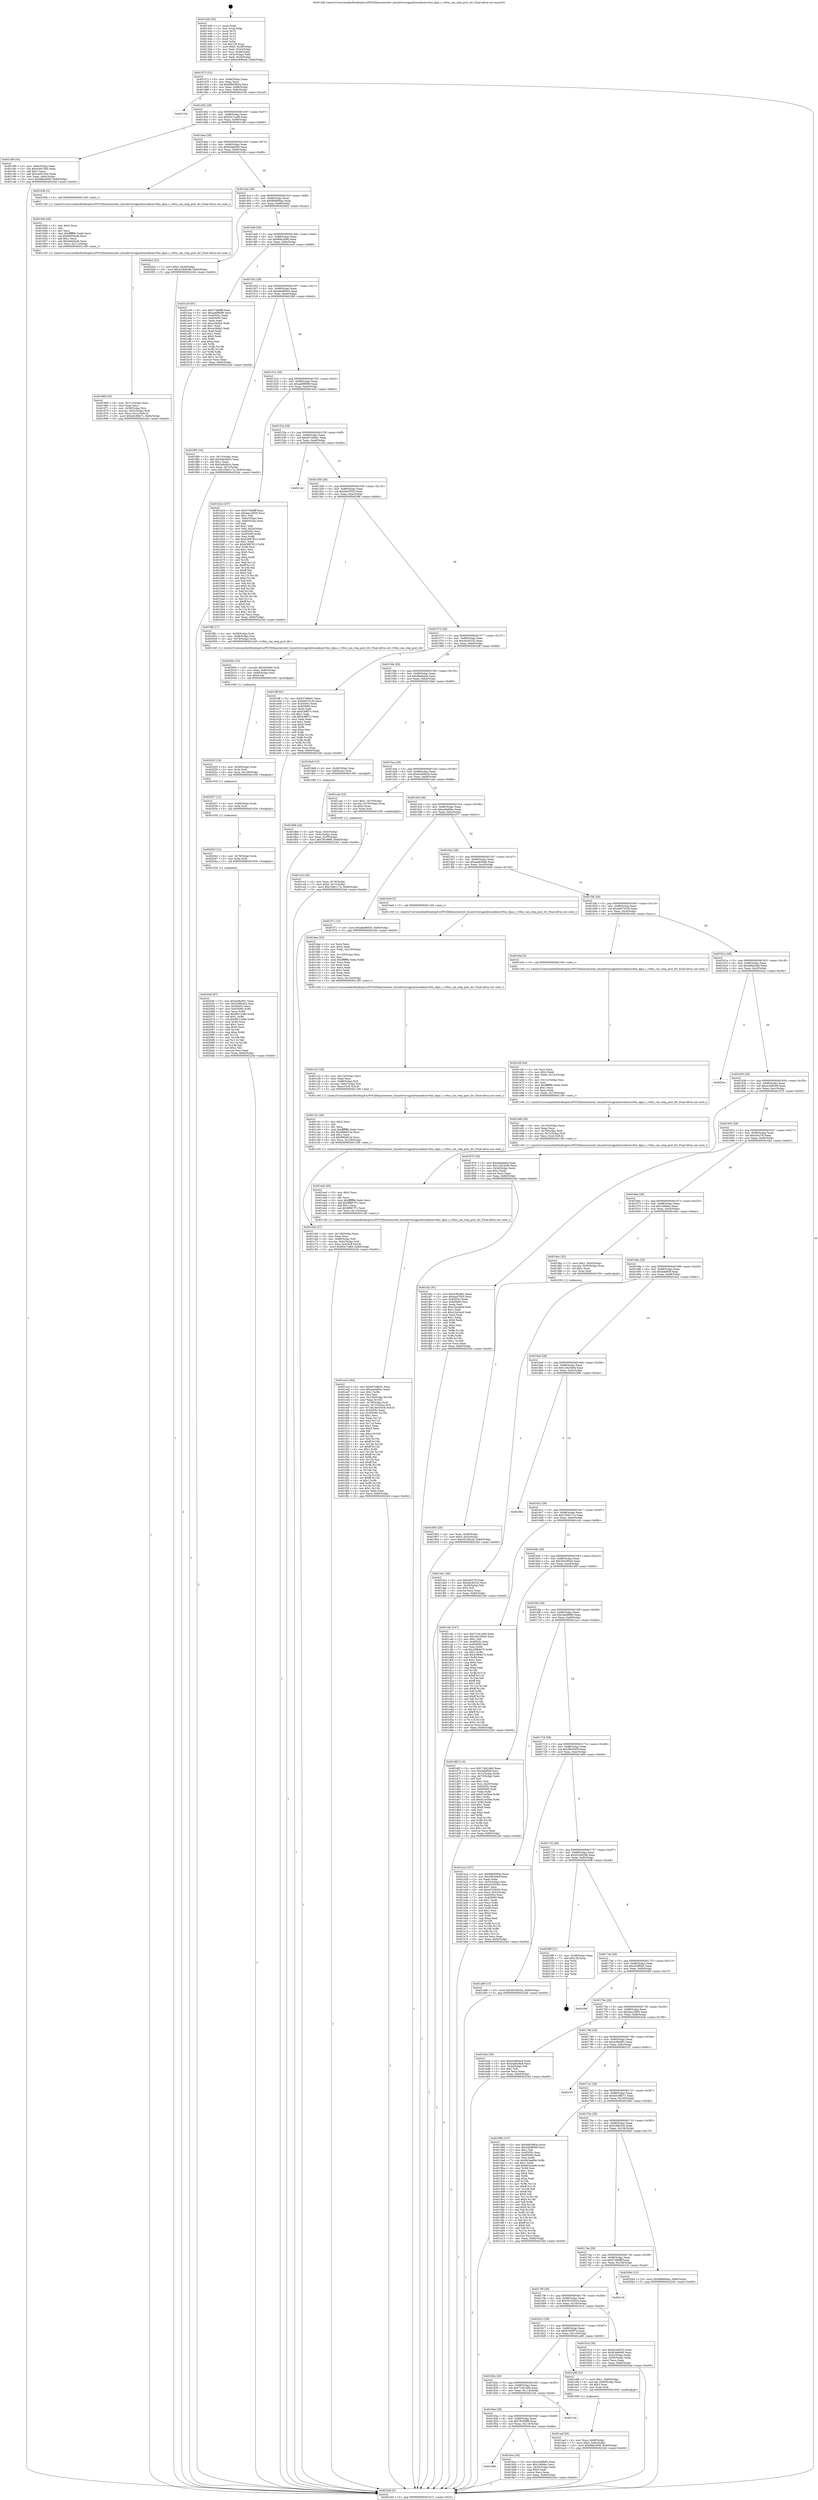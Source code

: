digraph "0x401440" {
  label = "0x401440 (/mnt/c/Users/mathe/Desktop/tcc/POCII/binaries/extr_linuxdriversgpudrmradeonrv6xx_dpm.c_rv6xx_can_step_post_div_Final-ollvm.out::main(0))"
  labelloc = "t"
  node[shape=record]

  Entry [label="",width=0.3,height=0.3,shape=circle,fillcolor=black,style=filled]
  "0x401472" [label="{
     0x401472 [32]\l
     | [instrs]\l
     &nbsp;&nbsp;0x401472 \<+6\>: mov -0x84(%rbp),%eax\l
     &nbsp;&nbsp;0x401478 \<+2\>: mov %eax,%ecx\l
     &nbsp;&nbsp;0x40147a \<+6\>: sub $0x88b5983a,%ecx\l
     &nbsp;&nbsp;0x401480 \<+6\>: mov %eax,-0x88(%rbp)\l
     &nbsp;&nbsp;0x401486 \<+6\>: mov %ecx,-0x8c(%rbp)\l
     &nbsp;&nbsp;0x40148c \<+6\>: je 000000000040210d \<main+0xccd\>\l
  }"]
  "0x40210d" [label="{
     0x40210d\l
  }", style=dashed]
  "0x401492" [label="{
     0x401492 [28]\l
     | [instrs]\l
     &nbsp;&nbsp;0x401492 \<+5\>: jmp 0000000000401497 \<main+0x57\>\l
     &nbsp;&nbsp;0x401497 \<+6\>: mov -0x88(%rbp),%eax\l
     &nbsp;&nbsp;0x40149d \<+5\>: sub $0x92e7ca68,%eax\l
     &nbsp;&nbsp;0x4014a2 \<+6\>: mov %eax,-0x90(%rbp)\l
     &nbsp;&nbsp;0x4014a8 \<+6\>: je 0000000000401c89 \<main+0x849\>\l
  }"]
  Exit [label="",width=0.3,height=0.3,shape=circle,fillcolor=black,style=filled,peripheries=2]
  "0x401c89" [label="{
     0x401c89 [34]\l
     | [instrs]\l
     &nbsp;&nbsp;0x401c89 \<+3\>: mov -0x6c(%rbp),%eax\l
     &nbsp;&nbsp;0x401c8c \<+5\>: sub $0xce0013b5,%eax\l
     &nbsp;&nbsp;0x401c91 \<+3\>: add $0x1,%eax\l
     &nbsp;&nbsp;0x401c94 \<+5\>: add $0xce0013b5,%eax\l
     &nbsp;&nbsp;0x401c99 \<+3\>: mov %eax,-0x6c(%rbp)\l
     &nbsp;&nbsp;0x401c9c \<+10\>: movl $0x9fde2699,-0x84(%rbp)\l
     &nbsp;&nbsp;0x401ca6 \<+5\>: jmp 000000000040224d \<main+0xe0d\>\l
  }"]
  "0x4014ae" [label="{
     0x4014ae [28]\l
     | [instrs]\l
     &nbsp;&nbsp;0x4014ae \<+5\>: jmp 00000000004014b3 \<main+0x73\>\l
     &nbsp;&nbsp;0x4014b3 \<+6\>: mov -0x88(%rbp),%eax\l
     &nbsp;&nbsp;0x4014b9 \<+5\>: sub $0x93efe060,%eax\l
     &nbsp;&nbsp;0x4014be \<+6\>: mov %eax,-0x94(%rbp)\l
     &nbsp;&nbsp;0x4014c4 \<+6\>: je 000000000040193b \<main+0x4fb\>\l
  }"]
  "0x40204f" [label="{
     0x40204f [97]\l
     | [instrs]\l
     &nbsp;&nbsp;0x40204f \<+5\>: mov $0x4cf6c861,%eax\l
     &nbsp;&nbsp;0x402054 \<+5\>: mov $0x538fcd32,%esi\l
     &nbsp;&nbsp;0x402059 \<+7\>: mov 0x40505c,%ecx\l
     &nbsp;&nbsp;0x402060 \<+8\>: mov 0x405060,%r8d\l
     &nbsp;&nbsp;0x402068 \<+3\>: mov %ecx,%r9d\l
     &nbsp;&nbsp;0x40206b \<+7\>: add $0xf9312e8e,%r9d\l
     &nbsp;&nbsp;0x402072 \<+4\>: sub $0x1,%r9d\l
     &nbsp;&nbsp;0x402076 \<+7\>: sub $0xf9312e8e,%r9d\l
     &nbsp;&nbsp;0x40207d \<+4\>: imul %r9d,%ecx\l
     &nbsp;&nbsp;0x402081 \<+3\>: and $0x1,%ecx\l
     &nbsp;&nbsp;0x402084 \<+3\>: cmp $0x0,%ecx\l
     &nbsp;&nbsp;0x402087 \<+4\>: sete %r10b\l
     &nbsp;&nbsp;0x40208b \<+4\>: cmp $0xa,%r8d\l
     &nbsp;&nbsp;0x40208f \<+4\>: setl %r11b\l
     &nbsp;&nbsp;0x402093 \<+3\>: mov %r10b,%bl\l
     &nbsp;&nbsp;0x402096 \<+3\>: and %r11b,%bl\l
     &nbsp;&nbsp;0x402099 \<+3\>: xor %r11b,%r10b\l
     &nbsp;&nbsp;0x40209c \<+3\>: or %r10b,%bl\l
     &nbsp;&nbsp;0x40209f \<+3\>: test $0x1,%bl\l
     &nbsp;&nbsp;0x4020a2 \<+3\>: cmovne %esi,%eax\l
     &nbsp;&nbsp;0x4020a5 \<+6\>: mov %eax,-0x84(%rbp)\l
     &nbsp;&nbsp;0x4020ab \<+5\>: jmp 000000000040224d \<main+0xe0d\>\l
  }"]
  "0x40193b" [label="{
     0x40193b [5]\l
     | [instrs]\l
     &nbsp;&nbsp;0x40193b \<+5\>: call 0000000000401160 \<next_i\>\l
     | [calls]\l
     &nbsp;&nbsp;0x401160 \{1\} (/mnt/c/Users/mathe/Desktop/tcc/POCII/binaries/extr_linuxdriversgpudrmradeonrv6xx_dpm.c_rv6xx_can_step_post_div_Final-ollvm.out::next_i)\l
  }"]
  "0x4014ca" [label="{
     0x4014ca [28]\l
     | [instrs]\l
     &nbsp;&nbsp;0x4014ca \<+5\>: jmp 00000000004014cf \<main+0x8f\>\l
     &nbsp;&nbsp;0x4014cf \<+6\>: mov -0x88(%rbp),%eax\l
     &nbsp;&nbsp;0x4014d5 \<+5\>: sub $0x989690ea,%eax\l
     &nbsp;&nbsp;0x4014da \<+6\>: mov %eax,-0x98(%rbp)\l
     &nbsp;&nbsp;0x4014e0 \<+6\>: je 00000000004020e2 \<main+0xca2\>\l
  }"]
  "0x402043" [label="{
     0x402043 [12]\l
     | [instrs]\l
     &nbsp;&nbsp;0x402043 \<+4\>: mov -0x78(%rbp),%rdx\l
     &nbsp;&nbsp;0x402047 \<+3\>: mov %rdx,%rdi\l
     &nbsp;&nbsp;0x40204a \<+5\>: call 0000000000401030 \<free@plt\>\l
     | [calls]\l
     &nbsp;&nbsp;0x401030 \{1\} (unknown)\l
  }"]
  "0x4020e2" [label="{
     0x4020e2 [22]\l
     | [instrs]\l
     &nbsp;&nbsp;0x4020e2 \<+7\>: movl $0x0,-0x38(%rbp)\l
     &nbsp;&nbsp;0x4020e9 \<+10\>: movl $0x433b9296,-0x84(%rbp)\l
     &nbsp;&nbsp;0x4020f3 \<+5\>: jmp 000000000040224d \<main+0xe0d\>\l
  }"]
  "0x4014e6" [label="{
     0x4014e6 [28]\l
     | [instrs]\l
     &nbsp;&nbsp;0x4014e6 \<+5\>: jmp 00000000004014eb \<main+0xab\>\l
     &nbsp;&nbsp;0x4014eb \<+6\>: mov -0x88(%rbp),%eax\l
     &nbsp;&nbsp;0x4014f1 \<+5\>: sub $0x9fde2699,%eax\l
     &nbsp;&nbsp;0x4014f6 \<+6\>: mov %eax,-0x9c(%rbp)\l
     &nbsp;&nbsp;0x4014fc \<+6\>: je 0000000000401ac9 \<main+0x689\>\l
  }"]
  "0x402037" [label="{
     0x402037 [12]\l
     | [instrs]\l
     &nbsp;&nbsp;0x402037 \<+4\>: mov -0x68(%rbp),%rdx\l
     &nbsp;&nbsp;0x40203b \<+3\>: mov %rdx,%rdi\l
     &nbsp;&nbsp;0x40203e \<+5\>: call 0000000000401030 \<free@plt\>\l
     | [calls]\l
     &nbsp;&nbsp;0x401030 \{1\} (unknown)\l
  }"]
  "0x401ac9" [label="{
     0x401ac9 [91]\l
     | [instrs]\l
     &nbsp;&nbsp;0x401ac9 \<+5\>: mov $0x5748dfff,%eax\l
     &nbsp;&nbsp;0x401ace \<+5\>: mov $0xae6f9696,%ecx\l
     &nbsp;&nbsp;0x401ad3 \<+7\>: mov 0x40505c,%edx\l
     &nbsp;&nbsp;0x401ada \<+7\>: mov 0x405060,%esi\l
     &nbsp;&nbsp;0x401ae1 \<+2\>: mov %edx,%edi\l
     &nbsp;&nbsp;0x401ae3 \<+6\>: sub $0xca3b4b2,%edi\l
     &nbsp;&nbsp;0x401ae9 \<+3\>: sub $0x1,%edi\l
     &nbsp;&nbsp;0x401aec \<+6\>: add $0xca3b4b2,%edi\l
     &nbsp;&nbsp;0x401af2 \<+3\>: imul %edi,%edx\l
     &nbsp;&nbsp;0x401af5 \<+3\>: and $0x1,%edx\l
     &nbsp;&nbsp;0x401af8 \<+3\>: cmp $0x0,%edx\l
     &nbsp;&nbsp;0x401afb \<+4\>: sete %r8b\l
     &nbsp;&nbsp;0x401aff \<+3\>: cmp $0xa,%esi\l
     &nbsp;&nbsp;0x401b02 \<+4\>: setl %r9b\l
     &nbsp;&nbsp;0x401b06 \<+3\>: mov %r8b,%r10b\l
     &nbsp;&nbsp;0x401b09 \<+3\>: and %r9b,%r10b\l
     &nbsp;&nbsp;0x401b0c \<+3\>: xor %r9b,%r8b\l
     &nbsp;&nbsp;0x401b0f \<+3\>: or %r8b,%r10b\l
     &nbsp;&nbsp;0x401b12 \<+4\>: test $0x1,%r10b\l
     &nbsp;&nbsp;0x401b16 \<+3\>: cmovne %ecx,%eax\l
     &nbsp;&nbsp;0x401b19 \<+6\>: mov %eax,-0x84(%rbp)\l
     &nbsp;&nbsp;0x401b1f \<+5\>: jmp 000000000040224d \<main+0xe0d\>\l
  }"]
  "0x401502" [label="{
     0x401502 [28]\l
     | [instrs]\l
     &nbsp;&nbsp;0x401502 \<+5\>: jmp 0000000000401507 \<main+0xc7\>\l
     &nbsp;&nbsp;0x401507 \<+6\>: mov -0x88(%rbp),%eax\l
     &nbsp;&nbsp;0x40150d \<+5\>: sub $0xa8a895e5,%eax\l
     &nbsp;&nbsp;0x401512 \<+6\>: mov %eax,-0xa0(%rbp)\l
     &nbsp;&nbsp;0x401518 \<+6\>: je 0000000000401f80 \<main+0xb40\>\l
  }"]
  "0x402025" [label="{
     0x402025 [18]\l
     | [instrs]\l
     &nbsp;&nbsp;0x402025 \<+4\>: mov -0x58(%rbp),%rdx\l
     &nbsp;&nbsp;0x402029 \<+3\>: mov %rdx,%rdi\l
     &nbsp;&nbsp;0x40202c \<+6\>: mov %eax,-0x138(%rbp)\l
     &nbsp;&nbsp;0x402032 \<+5\>: call 0000000000401030 \<free@plt\>\l
     | [calls]\l
     &nbsp;&nbsp;0x401030 \{1\} (unknown)\l
  }"]
  "0x401f80" [label="{
     0x401f80 [34]\l
     | [instrs]\l
     &nbsp;&nbsp;0x401f80 \<+3\>: mov -0x7c(%rbp),%eax\l
     &nbsp;&nbsp;0x401f83 \<+5\>: add $0x5a9cbb2c,%eax\l
     &nbsp;&nbsp;0x401f88 \<+3\>: add $0x1,%eax\l
     &nbsp;&nbsp;0x401f8b \<+5\>: sub $0x5a9cbb2c,%eax\l
     &nbsp;&nbsp;0x401f90 \<+3\>: mov %eax,-0x7c(%rbp)\l
     &nbsp;&nbsp;0x401f93 \<+10\>: movl $0x15b6117a,-0x84(%rbp)\l
     &nbsp;&nbsp;0x401f9d \<+5\>: jmp 000000000040224d \<main+0xe0d\>\l
  }"]
  "0x40151e" [label="{
     0x40151e [28]\l
     | [instrs]\l
     &nbsp;&nbsp;0x40151e \<+5\>: jmp 0000000000401523 \<main+0xe3\>\l
     &nbsp;&nbsp;0x401523 \<+6\>: mov -0x88(%rbp),%eax\l
     &nbsp;&nbsp;0x401529 \<+5\>: sub $0xae6f9696,%eax\l
     &nbsp;&nbsp;0x40152e \<+6\>: mov %eax,-0xa4(%rbp)\l
     &nbsp;&nbsp;0x401534 \<+6\>: je 0000000000401b24 \<main+0x6e4\>\l
  }"]
  "0x40200e" [label="{
     0x40200e [23]\l
     | [instrs]\l
     &nbsp;&nbsp;0x40200e \<+10\>: movabs $0x4030b6,%rdi\l
     &nbsp;&nbsp;0x402018 \<+3\>: mov %eax,-0x80(%rbp)\l
     &nbsp;&nbsp;0x40201b \<+3\>: mov -0x80(%rbp),%esi\l
     &nbsp;&nbsp;0x40201e \<+2\>: mov $0x0,%al\l
     &nbsp;&nbsp;0x402020 \<+5\>: call 0000000000401040 \<printf@plt\>\l
     | [calls]\l
     &nbsp;&nbsp;0x401040 \{1\} (unknown)\l
  }"]
  "0x401b24" [label="{
     0x401b24 [167]\l
     | [instrs]\l
     &nbsp;&nbsp;0x401b24 \<+5\>: mov $0x5748dfff,%eax\l
     &nbsp;&nbsp;0x401b29 \<+5\>: mov $0x4acc3959,%ecx\l
     &nbsp;&nbsp;0x401b2e \<+2\>: mov $0x1,%dl\l
     &nbsp;&nbsp;0x401b30 \<+3\>: mov -0x6c(%rbp),%esi\l
     &nbsp;&nbsp;0x401b33 \<+3\>: cmp -0x60(%rbp),%esi\l
     &nbsp;&nbsp;0x401b36 \<+4\>: setl %dil\l
     &nbsp;&nbsp;0x401b3a \<+4\>: and $0x1,%dil\l
     &nbsp;&nbsp;0x401b3e \<+4\>: mov %dil,-0x2a(%rbp)\l
     &nbsp;&nbsp;0x401b42 \<+7\>: mov 0x40505c,%esi\l
     &nbsp;&nbsp;0x401b49 \<+8\>: mov 0x405060,%r8d\l
     &nbsp;&nbsp;0x401b51 \<+3\>: mov %esi,%r9d\l
     &nbsp;&nbsp;0x401b54 \<+7\>: add $0xb3687812,%r9d\l
     &nbsp;&nbsp;0x401b5b \<+4\>: sub $0x1,%r9d\l
     &nbsp;&nbsp;0x401b5f \<+7\>: sub $0xb3687812,%r9d\l
     &nbsp;&nbsp;0x401b66 \<+4\>: imul %r9d,%esi\l
     &nbsp;&nbsp;0x401b6a \<+3\>: and $0x1,%esi\l
     &nbsp;&nbsp;0x401b6d \<+3\>: cmp $0x0,%esi\l
     &nbsp;&nbsp;0x401b70 \<+4\>: sete %dil\l
     &nbsp;&nbsp;0x401b74 \<+4\>: cmp $0xa,%r8d\l
     &nbsp;&nbsp;0x401b78 \<+4\>: setl %r10b\l
     &nbsp;&nbsp;0x401b7c \<+3\>: mov %dil,%r11b\l
     &nbsp;&nbsp;0x401b7f \<+4\>: xor $0xff,%r11b\l
     &nbsp;&nbsp;0x401b83 \<+3\>: mov %r10b,%bl\l
     &nbsp;&nbsp;0x401b86 \<+3\>: xor $0xff,%bl\l
     &nbsp;&nbsp;0x401b89 \<+3\>: xor $0x0,%dl\l
     &nbsp;&nbsp;0x401b8c \<+3\>: mov %r11b,%r14b\l
     &nbsp;&nbsp;0x401b8f \<+4\>: and $0x0,%r14b\l
     &nbsp;&nbsp;0x401b93 \<+3\>: and %dl,%dil\l
     &nbsp;&nbsp;0x401b96 \<+3\>: mov %bl,%r15b\l
     &nbsp;&nbsp;0x401b99 \<+4\>: and $0x0,%r15b\l
     &nbsp;&nbsp;0x401b9d \<+3\>: and %dl,%r10b\l
     &nbsp;&nbsp;0x401ba0 \<+3\>: or %dil,%r14b\l
     &nbsp;&nbsp;0x401ba3 \<+3\>: or %r10b,%r15b\l
     &nbsp;&nbsp;0x401ba6 \<+3\>: xor %r15b,%r14b\l
     &nbsp;&nbsp;0x401ba9 \<+3\>: or %bl,%r11b\l
     &nbsp;&nbsp;0x401bac \<+4\>: xor $0xff,%r11b\l
     &nbsp;&nbsp;0x401bb0 \<+3\>: or $0x0,%dl\l
     &nbsp;&nbsp;0x401bb3 \<+3\>: and %dl,%r11b\l
     &nbsp;&nbsp;0x401bb6 \<+3\>: or %r11b,%r14b\l
     &nbsp;&nbsp;0x401bb9 \<+4\>: test $0x1,%r14b\l
     &nbsp;&nbsp;0x401bbd \<+3\>: cmovne %ecx,%eax\l
     &nbsp;&nbsp;0x401bc0 \<+6\>: mov %eax,-0x84(%rbp)\l
     &nbsp;&nbsp;0x401bc6 \<+5\>: jmp 000000000040224d \<main+0xe0d\>\l
  }"]
  "0x40153a" [label="{
     0x40153a [28]\l
     | [instrs]\l
     &nbsp;&nbsp;0x40153a \<+5\>: jmp 000000000040153f \<main+0xff\>\l
     &nbsp;&nbsp;0x40153f \<+6\>: mov -0x88(%rbp),%eax\l
     &nbsp;&nbsp;0x401545 \<+5\>: sub $0xb37e86d1,%eax\l
     &nbsp;&nbsp;0x40154a \<+6\>: mov %eax,-0xa8(%rbp)\l
     &nbsp;&nbsp;0x401550 \<+6\>: je 000000000040214d \<main+0xd0d\>\l
  }"]
  "0x401ecd" [label="{
     0x401ecd [164]\l
     | [instrs]\l
     &nbsp;&nbsp;0x401ecd \<+5\>: mov $0xb37e86d1,%ecx\l
     &nbsp;&nbsp;0x401ed2 \<+5\>: mov $0xea0e80ec,%edx\l
     &nbsp;&nbsp;0x401ed7 \<+3\>: mov $0x1,%r9b\l
     &nbsp;&nbsp;0x401eda \<+2\>: xor %esi,%esi\l
     &nbsp;&nbsp;0x401edc \<+7\>: mov -0x134(%rbp),%r10d\l
     &nbsp;&nbsp;0x401ee3 \<+4\>: imul %eax,%r10d\l
     &nbsp;&nbsp;0x401ee7 \<+4\>: mov -0x78(%rbp),%rdi\l
     &nbsp;&nbsp;0x401eeb \<+4\>: movslq -0x7c(%rbp),%r8\l
     &nbsp;&nbsp;0x401eef \<+5\>: mov %r10d,0x4(%rdi,%r8,8)\l
     &nbsp;&nbsp;0x401ef4 \<+7\>: mov 0x40505c,%eax\l
     &nbsp;&nbsp;0x401efb \<+8\>: mov 0x405060,%r10d\l
     &nbsp;&nbsp;0x401f03 \<+3\>: sub $0x1,%esi\l
     &nbsp;&nbsp;0x401f06 \<+3\>: mov %eax,%r11d\l
     &nbsp;&nbsp;0x401f09 \<+3\>: add %esi,%r11d\l
     &nbsp;&nbsp;0x401f0c \<+4\>: imul %r11d,%eax\l
     &nbsp;&nbsp;0x401f10 \<+3\>: and $0x1,%eax\l
     &nbsp;&nbsp;0x401f13 \<+3\>: cmp $0x0,%eax\l
     &nbsp;&nbsp;0x401f16 \<+3\>: sete %bl\l
     &nbsp;&nbsp;0x401f19 \<+4\>: cmp $0xa,%r10d\l
     &nbsp;&nbsp;0x401f1d \<+4\>: setl %r14b\l
     &nbsp;&nbsp;0x401f21 \<+3\>: mov %bl,%r15b\l
     &nbsp;&nbsp;0x401f24 \<+4\>: xor $0xff,%r15b\l
     &nbsp;&nbsp;0x401f28 \<+3\>: mov %r14b,%r12b\l
     &nbsp;&nbsp;0x401f2b \<+4\>: xor $0xff,%r12b\l
     &nbsp;&nbsp;0x401f2f \<+4\>: xor $0x1,%r9b\l
     &nbsp;&nbsp;0x401f33 \<+3\>: mov %r15b,%r13b\l
     &nbsp;&nbsp;0x401f36 \<+4\>: and $0xff,%r13b\l
     &nbsp;&nbsp;0x401f3a \<+3\>: and %r9b,%bl\l
     &nbsp;&nbsp;0x401f3d \<+3\>: mov %r12b,%al\l
     &nbsp;&nbsp;0x401f40 \<+2\>: and $0xff,%al\l
     &nbsp;&nbsp;0x401f42 \<+3\>: and %r9b,%r14b\l
     &nbsp;&nbsp;0x401f45 \<+3\>: or %bl,%r13b\l
     &nbsp;&nbsp;0x401f48 \<+3\>: or %r14b,%al\l
     &nbsp;&nbsp;0x401f4b \<+3\>: xor %al,%r13b\l
     &nbsp;&nbsp;0x401f4e \<+3\>: or %r12b,%r15b\l
     &nbsp;&nbsp;0x401f51 \<+4\>: xor $0xff,%r15b\l
     &nbsp;&nbsp;0x401f55 \<+4\>: or $0x1,%r9b\l
     &nbsp;&nbsp;0x401f59 \<+3\>: and %r9b,%r15b\l
     &nbsp;&nbsp;0x401f5c \<+3\>: or %r15b,%r13b\l
     &nbsp;&nbsp;0x401f5f \<+4\>: test $0x1,%r13b\l
     &nbsp;&nbsp;0x401f63 \<+3\>: cmovne %edx,%ecx\l
     &nbsp;&nbsp;0x401f66 \<+6\>: mov %ecx,-0x84(%rbp)\l
     &nbsp;&nbsp;0x401f6c \<+5\>: jmp 000000000040224d \<main+0xe0d\>\l
  }"]
  "0x40214d" [label="{
     0x40214d\l
  }", style=dashed]
  "0x401556" [label="{
     0x401556 [28]\l
     | [instrs]\l
     &nbsp;&nbsp;0x401556 \<+5\>: jmp 000000000040155b \<main+0x11b\>\l
     &nbsp;&nbsp;0x40155b \<+6\>: mov -0x88(%rbp),%eax\l
     &nbsp;&nbsp;0x401561 \<+5\>: sub $0xbed7f2f3,%eax\l
     &nbsp;&nbsp;0x401566 \<+6\>: mov %eax,-0xac(%rbp)\l
     &nbsp;&nbsp;0x40156c \<+6\>: je 0000000000401ffd \<main+0xbbd\>\l
  }"]
  "0x401ea5" [label="{
     0x401ea5 [40]\l
     | [instrs]\l
     &nbsp;&nbsp;0x401ea5 \<+5\>: mov $0x2,%ecx\l
     &nbsp;&nbsp;0x401eaa \<+1\>: cltd\l
     &nbsp;&nbsp;0x401eab \<+2\>: idiv %ecx\l
     &nbsp;&nbsp;0x401ead \<+6\>: imul $0xfffffffe,%edx,%ecx\l
     &nbsp;&nbsp;0x401eb3 \<+6\>: add $0x8f867f7c,%ecx\l
     &nbsp;&nbsp;0x401eb9 \<+3\>: add $0x1,%ecx\l
     &nbsp;&nbsp;0x401ebc \<+6\>: sub $0x8f867f7c,%ecx\l
     &nbsp;&nbsp;0x401ec2 \<+6\>: mov %ecx,-0x134(%rbp)\l
     &nbsp;&nbsp;0x401ec8 \<+5\>: call 0000000000401160 \<next_i\>\l
     | [calls]\l
     &nbsp;&nbsp;0x401160 \{1\} (/mnt/c/Users/mathe/Desktop/tcc/POCII/binaries/extr_linuxdriversgpudrmradeonrv6xx_dpm.c_rv6xx_can_step_post_div_Final-ollvm.out::next_i)\l
  }"]
  "0x401ffd" [label="{
     0x401ffd [17]\l
     | [instrs]\l
     &nbsp;&nbsp;0x401ffd \<+4\>: mov -0x58(%rbp),%rdi\l
     &nbsp;&nbsp;0x402001 \<+4\>: mov -0x68(%rbp),%rsi\l
     &nbsp;&nbsp;0x402005 \<+4\>: mov -0x78(%rbp),%rdx\l
     &nbsp;&nbsp;0x402009 \<+5\>: call 0000000000401240 \<rv6xx_can_step_post_div\>\l
     | [calls]\l
     &nbsp;&nbsp;0x401240 \{1\} (/mnt/c/Users/mathe/Desktop/tcc/POCII/binaries/extr_linuxdriversgpudrmradeonrv6xx_dpm.c_rv6xx_can_step_post_div_Final-ollvm.out::rv6xx_can_step_post_div)\l
  }"]
  "0x401572" [label="{
     0x401572 [28]\l
     | [instrs]\l
     &nbsp;&nbsp;0x401572 \<+5\>: jmp 0000000000401577 \<main+0x137\>\l
     &nbsp;&nbsp;0x401577 \<+6\>: mov -0x88(%rbp),%eax\l
     &nbsp;&nbsp;0x40157d \<+5\>: sub $0xd4c931f2,%eax\l
     &nbsp;&nbsp;0x401582 \<+6\>: mov %eax,-0xb0(%rbp)\l
     &nbsp;&nbsp;0x401588 \<+6\>: je 0000000000401dff \<main+0x9bf\>\l
  }"]
  "0x401e8b" [label="{
     0x401e8b [26]\l
     | [instrs]\l
     &nbsp;&nbsp;0x401e8b \<+6\>: mov -0x130(%rbp),%ecx\l
     &nbsp;&nbsp;0x401e91 \<+3\>: imul %eax,%ecx\l
     &nbsp;&nbsp;0x401e94 \<+4\>: mov -0x78(%rbp),%rdi\l
     &nbsp;&nbsp;0x401e98 \<+4\>: movslq -0x7c(%rbp),%r8\l
     &nbsp;&nbsp;0x401e9c \<+4\>: mov %ecx,(%rdi,%r8,8)\l
     &nbsp;&nbsp;0x401ea0 \<+5\>: call 0000000000401160 \<next_i\>\l
     | [calls]\l
     &nbsp;&nbsp;0x401160 \{1\} (/mnt/c/Users/mathe/Desktop/tcc/POCII/binaries/extr_linuxdriversgpudrmradeonrv6xx_dpm.c_rv6xx_can_step_post_div_Final-ollvm.out::next_i)\l
  }"]
  "0x401dff" [label="{
     0x401dff [91]\l
     | [instrs]\l
     &nbsp;&nbsp;0x401dff \<+5\>: mov $0xb37e86d1,%eax\l
     &nbsp;&nbsp;0x401e04 \<+5\>: mov $0xeb67d1d3,%ecx\l
     &nbsp;&nbsp;0x401e09 \<+7\>: mov 0x40505c,%edx\l
     &nbsp;&nbsp;0x401e10 \<+7\>: mov 0x405060,%esi\l
     &nbsp;&nbsp;0x401e17 \<+2\>: mov %edx,%edi\l
     &nbsp;&nbsp;0x401e19 \<+6\>: add $0xf18ff57c,%edi\l
     &nbsp;&nbsp;0x401e1f \<+3\>: sub $0x1,%edi\l
     &nbsp;&nbsp;0x401e22 \<+6\>: sub $0xf18ff57c,%edi\l
     &nbsp;&nbsp;0x401e28 \<+3\>: imul %edi,%edx\l
     &nbsp;&nbsp;0x401e2b \<+3\>: and $0x1,%edx\l
     &nbsp;&nbsp;0x401e2e \<+3\>: cmp $0x0,%edx\l
     &nbsp;&nbsp;0x401e31 \<+4\>: sete %r8b\l
     &nbsp;&nbsp;0x401e35 \<+3\>: cmp $0xa,%esi\l
     &nbsp;&nbsp;0x401e38 \<+4\>: setl %r9b\l
     &nbsp;&nbsp;0x401e3c \<+3\>: mov %r8b,%r10b\l
     &nbsp;&nbsp;0x401e3f \<+3\>: and %r9b,%r10b\l
     &nbsp;&nbsp;0x401e42 \<+3\>: xor %r9b,%r8b\l
     &nbsp;&nbsp;0x401e45 \<+3\>: or %r8b,%r10b\l
     &nbsp;&nbsp;0x401e48 \<+4\>: test $0x1,%r10b\l
     &nbsp;&nbsp;0x401e4c \<+3\>: cmovne %ecx,%eax\l
     &nbsp;&nbsp;0x401e4f \<+6\>: mov %eax,-0x84(%rbp)\l
     &nbsp;&nbsp;0x401e55 \<+5\>: jmp 000000000040224d \<main+0xe0d\>\l
  }"]
  "0x40158e" [label="{
     0x40158e [28]\l
     | [instrs]\l
     &nbsp;&nbsp;0x40158e \<+5\>: jmp 0000000000401593 \<main+0x153\>\l
     &nbsp;&nbsp;0x401593 \<+6\>: mov -0x88(%rbp),%eax\l
     &nbsp;&nbsp;0x401599 \<+5\>: sub $0xd6efaa0a,%eax\l
     &nbsp;&nbsp;0x40159e \<+6\>: mov %eax,-0xb4(%rbp)\l
     &nbsp;&nbsp;0x4015a4 \<+6\>: je 00000000004018a9 \<main+0x469\>\l
  }"]
  "0x401e5f" [label="{
     0x401e5f [44]\l
     | [instrs]\l
     &nbsp;&nbsp;0x401e5f \<+2\>: xor %ecx,%ecx\l
     &nbsp;&nbsp;0x401e61 \<+5\>: mov $0x2,%edx\l
     &nbsp;&nbsp;0x401e66 \<+6\>: mov %edx,-0x12c(%rbp)\l
     &nbsp;&nbsp;0x401e6c \<+1\>: cltd\l
     &nbsp;&nbsp;0x401e6d \<+6\>: mov -0x12c(%rbp),%esi\l
     &nbsp;&nbsp;0x401e73 \<+2\>: idiv %esi\l
     &nbsp;&nbsp;0x401e75 \<+6\>: imul $0xfffffffe,%edx,%edx\l
     &nbsp;&nbsp;0x401e7b \<+3\>: sub $0x1,%ecx\l
     &nbsp;&nbsp;0x401e7e \<+2\>: sub %ecx,%edx\l
     &nbsp;&nbsp;0x401e80 \<+6\>: mov %edx,-0x130(%rbp)\l
     &nbsp;&nbsp;0x401e86 \<+5\>: call 0000000000401160 \<next_i\>\l
     | [calls]\l
     &nbsp;&nbsp;0x401160 \{1\} (/mnt/c/Users/mathe/Desktop/tcc/POCII/binaries/extr_linuxdriversgpudrmradeonrv6xx_dpm.c_rv6xx_can_step_post_div_Final-ollvm.out::next_i)\l
  }"]
  "0x4018a9" [label="{
     0x4018a9 [13]\l
     | [instrs]\l
     &nbsp;&nbsp;0x4018a9 \<+4\>: mov -0x48(%rbp),%rax\l
     &nbsp;&nbsp;0x4018ad \<+4\>: mov 0x8(%rax),%rdi\l
     &nbsp;&nbsp;0x4018b1 \<+5\>: call 0000000000401060 \<atoi@plt\>\l
     | [calls]\l
     &nbsp;&nbsp;0x401060 \{1\} (unknown)\l
  }"]
  "0x4015aa" [label="{
     0x4015aa [28]\l
     | [instrs]\l
     &nbsp;&nbsp;0x4015aa \<+5\>: jmp 00000000004015af \<main+0x16f\>\l
     &nbsp;&nbsp;0x4015af \<+6\>: mov -0x88(%rbp),%eax\l
     &nbsp;&nbsp;0x4015b5 \<+5\>: sub $0xe44b942b,%eax\l
     &nbsp;&nbsp;0x4015ba \<+6\>: mov %eax,-0xb8(%rbp)\l
     &nbsp;&nbsp;0x4015c0 \<+6\>: je 0000000000401cab \<main+0x86b\>\l
  }"]
  "0x401cc2" [label="{
     0x401cc2 [26]\l
     | [instrs]\l
     &nbsp;&nbsp;0x401cc2 \<+4\>: mov %rax,-0x78(%rbp)\l
     &nbsp;&nbsp;0x401cc6 \<+7\>: movl $0x0,-0x7c(%rbp)\l
     &nbsp;&nbsp;0x401ccd \<+10\>: movl $0x15b6117a,-0x84(%rbp)\l
     &nbsp;&nbsp;0x401cd7 \<+5\>: jmp 000000000040224d \<main+0xe0d\>\l
  }"]
  "0x401cab" [label="{
     0x401cab [23]\l
     | [instrs]\l
     &nbsp;&nbsp;0x401cab \<+7\>: movl $0x1,-0x70(%rbp)\l
     &nbsp;&nbsp;0x401cb2 \<+4\>: movslq -0x70(%rbp),%rax\l
     &nbsp;&nbsp;0x401cb6 \<+4\>: shl $0x3,%rax\l
     &nbsp;&nbsp;0x401cba \<+3\>: mov %rax,%rdi\l
     &nbsp;&nbsp;0x401cbd \<+5\>: call 0000000000401050 \<malloc@plt\>\l
     | [calls]\l
     &nbsp;&nbsp;0x401050 \{1\} (unknown)\l
  }"]
  "0x4015c6" [label="{
     0x4015c6 [28]\l
     | [instrs]\l
     &nbsp;&nbsp;0x4015c6 \<+5\>: jmp 00000000004015cb \<main+0x18b\>\l
     &nbsp;&nbsp;0x4015cb \<+6\>: mov -0x88(%rbp),%eax\l
     &nbsp;&nbsp;0x4015d1 \<+5\>: sub $0xea0e80ec,%eax\l
     &nbsp;&nbsp;0x4015d6 \<+6\>: mov %eax,-0xbc(%rbp)\l
     &nbsp;&nbsp;0x4015dc \<+6\>: je 0000000000401f71 \<main+0xb31\>\l
  }"]
  "0x401c64" [label="{
     0x401c64 [37]\l
     | [instrs]\l
     &nbsp;&nbsp;0x401c64 \<+6\>: mov -0x128(%rbp),%ecx\l
     &nbsp;&nbsp;0x401c6a \<+3\>: imul %eax,%ecx\l
     &nbsp;&nbsp;0x401c6d \<+4\>: mov -0x68(%rbp),%r8\l
     &nbsp;&nbsp;0x401c71 \<+4\>: movslq -0x6c(%rbp),%r9\l
     &nbsp;&nbsp;0x401c75 \<+5\>: mov %ecx,0x4(%r8,%r9,8)\l
     &nbsp;&nbsp;0x401c7a \<+10\>: movl $0x92e7ca68,-0x84(%rbp)\l
     &nbsp;&nbsp;0x401c84 \<+5\>: jmp 000000000040224d \<main+0xe0d\>\l
  }"]
  "0x401f71" [label="{
     0x401f71 [15]\l
     | [instrs]\l
     &nbsp;&nbsp;0x401f71 \<+10\>: movl $0xa8a895e5,-0x84(%rbp)\l
     &nbsp;&nbsp;0x401f7b \<+5\>: jmp 000000000040224d \<main+0xe0d\>\l
  }"]
  "0x4015e2" [label="{
     0x4015e2 [28]\l
     | [instrs]\l
     &nbsp;&nbsp;0x4015e2 \<+5\>: jmp 00000000004015e7 \<main+0x1a7\>\l
     &nbsp;&nbsp;0x4015e7 \<+6\>: mov -0x88(%rbp),%eax\l
     &nbsp;&nbsp;0x4015ed \<+5\>: sub $0xeadb38a9,%eax\l
     &nbsp;&nbsp;0x4015f2 \<+6\>: mov %eax,-0xc0(%rbp)\l
     &nbsp;&nbsp;0x4015f8 \<+6\>: je 0000000000401be9 \<main+0x7a9\>\l
  }"]
  "0x401c3c" [label="{
     0x401c3c [40]\l
     | [instrs]\l
     &nbsp;&nbsp;0x401c3c \<+5\>: mov $0x2,%ecx\l
     &nbsp;&nbsp;0x401c41 \<+1\>: cltd\l
     &nbsp;&nbsp;0x401c42 \<+2\>: idiv %ecx\l
     &nbsp;&nbsp;0x401c44 \<+6\>: imul $0xfffffffe,%edx,%ecx\l
     &nbsp;&nbsp;0x401c4a \<+6\>: add $0x986df13e,%ecx\l
     &nbsp;&nbsp;0x401c50 \<+3\>: add $0x1,%ecx\l
     &nbsp;&nbsp;0x401c53 \<+6\>: sub $0x986df13e,%ecx\l
     &nbsp;&nbsp;0x401c59 \<+6\>: mov %ecx,-0x128(%rbp)\l
     &nbsp;&nbsp;0x401c5f \<+5\>: call 0000000000401160 \<next_i\>\l
     | [calls]\l
     &nbsp;&nbsp;0x401160 \{1\} (/mnt/c/Users/mathe/Desktop/tcc/POCII/binaries/extr_linuxdriversgpudrmradeonrv6xx_dpm.c_rv6xx_can_step_post_div_Final-ollvm.out::next_i)\l
  }"]
  "0x401be9" [label="{
     0x401be9 [5]\l
     | [instrs]\l
     &nbsp;&nbsp;0x401be9 \<+5\>: call 0000000000401160 \<next_i\>\l
     | [calls]\l
     &nbsp;&nbsp;0x401160 \{1\} (/mnt/c/Users/mathe/Desktop/tcc/POCII/binaries/extr_linuxdriversgpudrmradeonrv6xx_dpm.c_rv6xx_can_step_post_div_Final-ollvm.out::next_i)\l
  }"]
  "0x4015fe" [label="{
     0x4015fe [28]\l
     | [instrs]\l
     &nbsp;&nbsp;0x4015fe \<+5\>: jmp 0000000000401603 \<main+0x1c3\>\l
     &nbsp;&nbsp;0x401603 \<+6\>: mov -0x88(%rbp),%eax\l
     &nbsp;&nbsp;0x401609 \<+5\>: sub $0xeb67d1d3,%eax\l
     &nbsp;&nbsp;0x40160e \<+6\>: mov %eax,-0xc4(%rbp)\l
     &nbsp;&nbsp;0x401614 \<+6\>: je 0000000000401e5a \<main+0xa1a\>\l
  }"]
  "0x401c22" [label="{
     0x401c22 [26]\l
     | [instrs]\l
     &nbsp;&nbsp;0x401c22 \<+6\>: mov -0x124(%rbp),%ecx\l
     &nbsp;&nbsp;0x401c28 \<+3\>: imul %eax,%ecx\l
     &nbsp;&nbsp;0x401c2b \<+4\>: mov -0x68(%rbp),%r8\l
     &nbsp;&nbsp;0x401c2f \<+4\>: movslq -0x6c(%rbp),%r9\l
     &nbsp;&nbsp;0x401c33 \<+4\>: mov %ecx,(%r8,%r9,8)\l
     &nbsp;&nbsp;0x401c37 \<+5\>: call 0000000000401160 \<next_i\>\l
     | [calls]\l
     &nbsp;&nbsp;0x401160 \{1\} (/mnt/c/Users/mathe/Desktop/tcc/POCII/binaries/extr_linuxdriversgpudrmradeonrv6xx_dpm.c_rv6xx_can_step_post_div_Final-ollvm.out::next_i)\l
  }"]
  "0x401e5a" [label="{
     0x401e5a [5]\l
     | [instrs]\l
     &nbsp;&nbsp;0x401e5a \<+5\>: call 0000000000401160 \<next_i\>\l
     | [calls]\l
     &nbsp;&nbsp;0x401160 \{1\} (/mnt/c/Users/mathe/Desktop/tcc/POCII/binaries/extr_linuxdriversgpudrmradeonrv6xx_dpm.c_rv6xx_can_step_post_div_Final-ollvm.out::next_i)\l
  }"]
  "0x40161a" [label="{
     0x40161a [28]\l
     | [instrs]\l
     &nbsp;&nbsp;0x40161a \<+5\>: jmp 000000000040161f \<main+0x1df\>\l
     &nbsp;&nbsp;0x40161f \<+6\>: mov -0x88(%rbp),%eax\l
     &nbsp;&nbsp;0x401625 \<+5\>: sub $0xebfe05dd,%eax\l
     &nbsp;&nbsp;0x40162a \<+6\>: mov %eax,-0xc8(%rbp)\l
     &nbsp;&nbsp;0x401630 \<+6\>: je 00000000004020ce \<main+0xc8e\>\l
  }"]
  "0x401bee" [label="{
     0x401bee [52]\l
     | [instrs]\l
     &nbsp;&nbsp;0x401bee \<+2\>: xor %ecx,%ecx\l
     &nbsp;&nbsp;0x401bf0 \<+5\>: mov $0x2,%edx\l
     &nbsp;&nbsp;0x401bf5 \<+6\>: mov %edx,-0x120(%rbp)\l
     &nbsp;&nbsp;0x401bfb \<+1\>: cltd\l
     &nbsp;&nbsp;0x401bfc \<+6\>: mov -0x120(%rbp),%esi\l
     &nbsp;&nbsp;0x401c02 \<+2\>: idiv %esi\l
     &nbsp;&nbsp;0x401c04 \<+6\>: imul $0xfffffffe,%edx,%edx\l
     &nbsp;&nbsp;0x401c0a \<+2\>: mov %ecx,%edi\l
     &nbsp;&nbsp;0x401c0c \<+2\>: sub %edx,%edi\l
     &nbsp;&nbsp;0x401c0e \<+2\>: mov %ecx,%edx\l
     &nbsp;&nbsp;0x401c10 \<+3\>: sub $0x1,%edx\l
     &nbsp;&nbsp;0x401c13 \<+2\>: add %edx,%edi\l
     &nbsp;&nbsp;0x401c15 \<+2\>: sub %edi,%ecx\l
     &nbsp;&nbsp;0x401c17 \<+6\>: mov %ecx,-0x124(%rbp)\l
     &nbsp;&nbsp;0x401c1d \<+5\>: call 0000000000401160 \<next_i\>\l
     | [calls]\l
     &nbsp;&nbsp;0x401160 \{1\} (/mnt/c/Users/mathe/Desktop/tcc/POCII/binaries/extr_linuxdriversgpudrmradeonrv6xx_dpm.c_rv6xx_can_step_post_div_Final-ollvm.out::next_i)\l
  }"]
  "0x4020ce" [label="{
     0x4020ce\l
  }", style=dashed]
  "0x401636" [label="{
     0x401636 [28]\l
     | [instrs]\l
     &nbsp;&nbsp;0x401636 \<+5\>: jmp 000000000040163b \<main+0x1fb\>\l
     &nbsp;&nbsp;0x40163b \<+6\>: mov -0x88(%rbp),%eax\l
     &nbsp;&nbsp;0x401641 \<+5\>: sub $0xec4083e6,%eax\l
     &nbsp;&nbsp;0x401646 \<+6\>: mov %eax,-0xcc(%rbp)\l
     &nbsp;&nbsp;0x40164c \<+6\>: je 0000000000401870 \<main+0x430\>\l
  }"]
  "0x401aaf" [label="{
     0x401aaf [26]\l
     | [instrs]\l
     &nbsp;&nbsp;0x401aaf \<+4\>: mov %rax,-0x68(%rbp)\l
     &nbsp;&nbsp;0x401ab3 \<+7\>: movl $0x0,-0x6c(%rbp)\l
     &nbsp;&nbsp;0x401aba \<+10\>: movl $0x9fde2699,-0x84(%rbp)\l
     &nbsp;&nbsp;0x401ac4 \<+5\>: jmp 000000000040224d \<main+0xe0d\>\l
  }"]
  "0x401870" [label="{
     0x401870 [30]\l
     | [instrs]\l
     &nbsp;&nbsp;0x401870 \<+5\>: mov $0xd6efaa0a,%eax\l
     &nbsp;&nbsp;0x401875 \<+5\>: mov $0x12623e64,%ecx\l
     &nbsp;&nbsp;0x40187a \<+3\>: mov -0x34(%rbp),%edx\l
     &nbsp;&nbsp;0x40187d \<+3\>: cmp $0x2,%edx\l
     &nbsp;&nbsp;0x401880 \<+3\>: cmovne %ecx,%eax\l
     &nbsp;&nbsp;0x401883 \<+6\>: mov %eax,-0x84(%rbp)\l
     &nbsp;&nbsp;0x401889 \<+5\>: jmp 000000000040224d \<main+0xe0d\>\l
  }"]
  "0x401652" [label="{
     0x401652 [28]\l
     | [instrs]\l
     &nbsp;&nbsp;0x401652 \<+5\>: jmp 0000000000401657 \<main+0x217\>\l
     &nbsp;&nbsp;0x401657 \<+6\>: mov -0x88(%rbp),%eax\l
     &nbsp;&nbsp;0x40165d \<+5\>: sub $0xe3e378,%eax\l
     &nbsp;&nbsp;0x401662 \<+6\>: mov %eax,-0xd0(%rbp)\l
     &nbsp;&nbsp;0x401668 \<+6\>: je 0000000000401fa2 \<main+0xb62\>\l
  }"]
  "0x40224d" [label="{
     0x40224d [5]\l
     | [instrs]\l
     &nbsp;&nbsp;0x40224d \<+5\>: jmp 0000000000401472 \<main+0x32\>\l
  }"]
  "0x401440" [label="{
     0x401440 [50]\l
     | [instrs]\l
     &nbsp;&nbsp;0x401440 \<+1\>: push %rbp\l
     &nbsp;&nbsp;0x401441 \<+3\>: mov %rsp,%rbp\l
     &nbsp;&nbsp;0x401444 \<+2\>: push %r15\l
     &nbsp;&nbsp;0x401446 \<+2\>: push %r14\l
     &nbsp;&nbsp;0x401448 \<+2\>: push %r13\l
     &nbsp;&nbsp;0x40144a \<+2\>: push %r12\l
     &nbsp;&nbsp;0x40144c \<+1\>: push %rbx\l
     &nbsp;&nbsp;0x40144d \<+7\>: sub $0x128,%rsp\l
     &nbsp;&nbsp;0x401454 \<+7\>: movl $0x0,-0x38(%rbp)\l
     &nbsp;&nbsp;0x40145b \<+3\>: mov %edi,-0x3c(%rbp)\l
     &nbsp;&nbsp;0x40145e \<+4\>: mov %rsi,-0x48(%rbp)\l
     &nbsp;&nbsp;0x401462 \<+3\>: mov -0x3c(%rbp),%edi\l
     &nbsp;&nbsp;0x401465 \<+3\>: mov %edi,-0x34(%rbp)\l
     &nbsp;&nbsp;0x401468 \<+10\>: movl $0xec4083e6,-0x84(%rbp)\l
  }"]
  "0x4018b6" [label="{
     0x4018b6 [24]\l
     | [instrs]\l
     &nbsp;&nbsp;0x4018b6 \<+3\>: mov %eax,-0x4c(%rbp)\l
     &nbsp;&nbsp;0x4018b9 \<+3\>: mov -0x4c(%rbp),%eax\l
     &nbsp;&nbsp;0x4018bc \<+3\>: mov %eax,-0x30(%rbp)\l
     &nbsp;&nbsp;0x4018bf \<+10\>: movl $0x7f0c99f8,-0x84(%rbp)\l
     &nbsp;&nbsp;0x4018c9 \<+5\>: jmp 000000000040224d \<main+0xe0d\>\l
  }"]
  "0x401968" [label="{
     0x401968 [35]\l
     | [instrs]\l
     &nbsp;&nbsp;0x401968 \<+6\>: mov -0x11c(%rbp),%ecx\l
     &nbsp;&nbsp;0x40196e \<+3\>: imul %eax,%ecx\l
     &nbsp;&nbsp;0x401971 \<+4\>: mov -0x58(%rbp),%rsi\l
     &nbsp;&nbsp;0x401975 \<+4\>: movslq -0x5c(%rbp),%rdi\l
     &nbsp;&nbsp;0x401979 \<+3\>: mov %ecx,(%rsi,%rdi,4)\l
     &nbsp;&nbsp;0x40197c \<+10\>: movl $0x4d188b71,-0x84(%rbp)\l
     &nbsp;&nbsp;0x401986 \<+5\>: jmp 000000000040224d \<main+0xe0d\>\l
  }"]
  "0x401fa2" [label="{
     0x401fa2 [91]\l
     | [instrs]\l
     &nbsp;&nbsp;0x401fa2 \<+5\>: mov $0x4cf6c861,%eax\l
     &nbsp;&nbsp;0x401fa7 \<+5\>: mov $0xbed7f2f3,%ecx\l
     &nbsp;&nbsp;0x401fac \<+7\>: mov 0x40505c,%edx\l
     &nbsp;&nbsp;0x401fb3 \<+7\>: mov 0x405060,%esi\l
     &nbsp;&nbsp;0x401fba \<+2\>: mov %edx,%edi\l
     &nbsp;&nbsp;0x401fbc \<+6\>: add $0xc32a3ec6,%edi\l
     &nbsp;&nbsp;0x401fc2 \<+3\>: sub $0x1,%edi\l
     &nbsp;&nbsp;0x401fc5 \<+6\>: sub $0xc32a3ec6,%edi\l
     &nbsp;&nbsp;0x401fcb \<+3\>: imul %edi,%edx\l
     &nbsp;&nbsp;0x401fce \<+3\>: and $0x1,%edx\l
     &nbsp;&nbsp;0x401fd1 \<+3\>: cmp $0x0,%edx\l
     &nbsp;&nbsp;0x401fd4 \<+4\>: sete %r8b\l
     &nbsp;&nbsp;0x401fd8 \<+3\>: cmp $0xa,%esi\l
     &nbsp;&nbsp;0x401fdb \<+4\>: setl %r9b\l
     &nbsp;&nbsp;0x401fdf \<+3\>: mov %r8b,%r10b\l
     &nbsp;&nbsp;0x401fe2 \<+3\>: and %r9b,%r10b\l
     &nbsp;&nbsp;0x401fe5 \<+3\>: xor %r9b,%r8b\l
     &nbsp;&nbsp;0x401fe8 \<+3\>: or %r8b,%r10b\l
     &nbsp;&nbsp;0x401feb \<+4\>: test $0x1,%r10b\l
     &nbsp;&nbsp;0x401fef \<+3\>: cmovne %ecx,%eax\l
     &nbsp;&nbsp;0x401ff2 \<+6\>: mov %eax,-0x84(%rbp)\l
     &nbsp;&nbsp;0x401ff8 \<+5\>: jmp 000000000040224d \<main+0xe0d\>\l
  }"]
  "0x40166e" [label="{
     0x40166e [28]\l
     | [instrs]\l
     &nbsp;&nbsp;0x40166e \<+5\>: jmp 0000000000401673 \<main+0x233\>\l
     &nbsp;&nbsp;0x401673 \<+6\>: mov -0x88(%rbp),%eax\l
     &nbsp;&nbsp;0x401679 \<+5\>: sub $0x1d84fac,%eax\l
     &nbsp;&nbsp;0x40167e \<+6\>: mov %eax,-0xd4(%rbp)\l
     &nbsp;&nbsp;0x401684 \<+6\>: je 00000000004018ec \<main+0x4ac\>\l
  }"]
  "0x401940" [label="{
     0x401940 [40]\l
     | [instrs]\l
     &nbsp;&nbsp;0x401940 \<+5\>: mov $0x2,%ecx\l
     &nbsp;&nbsp;0x401945 \<+1\>: cltd\l
     &nbsp;&nbsp;0x401946 \<+2\>: idiv %ecx\l
     &nbsp;&nbsp;0x401948 \<+6\>: imul $0xfffffffe,%edx,%ecx\l
     &nbsp;&nbsp;0x40194e \<+6\>: sub $0xbbf34a3b,%ecx\l
     &nbsp;&nbsp;0x401954 \<+3\>: add $0x1,%ecx\l
     &nbsp;&nbsp;0x401957 \<+6\>: add $0xbbf34a3b,%ecx\l
     &nbsp;&nbsp;0x40195d \<+6\>: mov %ecx,-0x11c(%rbp)\l
     &nbsp;&nbsp;0x401963 \<+5\>: call 0000000000401160 \<next_i\>\l
     | [calls]\l
     &nbsp;&nbsp;0x401160 \{1\} (/mnt/c/Users/mathe/Desktop/tcc/POCII/binaries/extr_linuxdriversgpudrmradeonrv6xx_dpm.c_rv6xx_can_step_post_div_Final-ollvm.out::next_i)\l
  }"]
  "0x4018ec" [label="{
     0x4018ec [23]\l
     | [instrs]\l
     &nbsp;&nbsp;0x4018ec \<+7\>: movl $0x1,-0x50(%rbp)\l
     &nbsp;&nbsp;0x4018f3 \<+4\>: movslq -0x50(%rbp),%rax\l
     &nbsp;&nbsp;0x4018f7 \<+4\>: shl $0x2,%rax\l
     &nbsp;&nbsp;0x4018fb \<+3\>: mov %rax,%rdi\l
     &nbsp;&nbsp;0x4018fe \<+5\>: call 0000000000401050 \<malloc@plt\>\l
     | [calls]\l
     &nbsp;&nbsp;0x401050 \{1\} (unknown)\l
  }"]
  "0x40168a" [label="{
     0x40168a [28]\l
     | [instrs]\l
     &nbsp;&nbsp;0x40168a \<+5\>: jmp 000000000040168f \<main+0x24f\>\l
     &nbsp;&nbsp;0x40168f \<+6\>: mov -0x88(%rbp),%eax\l
     &nbsp;&nbsp;0x401695 \<+5\>: sub $0x4dbf00f,%eax\l
     &nbsp;&nbsp;0x40169a \<+6\>: mov %eax,-0xd8(%rbp)\l
     &nbsp;&nbsp;0x4016a0 \<+6\>: je 0000000000401de1 \<main+0x9a1\>\l
  }"]
  "0x401903" [label="{
     0x401903 [26]\l
     | [instrs]\l
     &nbsp;&nbsp;0x401903 \<+4\>: mov %rax,-0x58(%rbp)\l
     &nbsp;&nbsp;0x401907 \<+7\>: movl $0x0,-0x5c(%rbp)\l
     &nbsp;&nbsp;0x40190e \<+10\>: movl $0x59193b2d,-0x84(%rbp)\l
     &nbsp;&nbsp;0x401918 \<+5\>: jmp 000000000040224d \<main+0xe0d\>\l
  }"]
  "0x401de1" [label="{
     0x401de1 [30]\l
     | [instrs]\l
     &nbsp;&nbsp;0x401de1 \<+5\>: mov $0xe3e378,%eax\l
     &nbsp;&nbsp;0x401de6 \<+5\>: mov $0xd4c931f2,%ecx\l
     &nbsp;&nbsp;0x401deb \<+3\>: mov -0x29(%rbp),%dl\l
     &nbsp;&nbsp;0x401dee \<+3\>: test $0x1,%dl\l
     &nbsp;&nbsp;0x401df1 \<+3\>: cmovne %ecx,%eax\l
     &nbsp;&nbsp;0x401df4 \<+6\>: mov %eax,-0x84(%rbp)\l
     &nbsp;&nbsp;0x401dfa \<+5\>: jmp 000000000040224d \<main+0xe0d\>\l
  }"]
  "0x4016a6" [label="{
     0x4016a6 [28]\l
     | [instrs]\l
     &nbsp;&nbsp;0x4016a6 \<+5\>: jmp 00000000004016ab \<main+0x26b\>\l
     &nbsp;&nbsp;0x4016ab \<+6\>: mov -0x88(%rbp),%eax\l
     &nbsp;&nbsp;0x4016b1 \<+5\>: sub $0x12623e64,%eax\l
     &nbsp;&nbsp;0x4016b6 \<+6\>: mov %eax,-0xdc(%rbp)\l
     &nbsp;&nbsp;0x4016bc \<+6\>: je 000000000040188e \<main+0x44e\>\l
  }"]
  "0x401866" [label="{
     0x401866\l
  }", style=dashed]
  "0x40188e" [label="{
     0x40188e\l
  }", style=dashed]
  "0x4016c2" [label="{
     0x4016c2 [28]\l
     | [instrs]\l
     &nbsp;&nbsp;0x4016c2 \<+5\>: jmp 00000000004016c7 \<main+0x287\>\l
     &nbsp;&nbsp;0x4016c7 \<+6\>: mov -0x88(%rbp),%eax\l
     &nbsp;&nbsp;0x4016cd \<+5\>: sub $0x15b6117a,%eax\l
     &nbsp;&nbsp;0x4016d2 \<+6\>: mov %eax,-0xe0(%rbp)\l
     &nbsp;&nbsp;0x4016d8 \<+6\>: je 0000000000401cdc \<main+0x89c\>\l
  }"]
  "0x4018ce" [label="{
     0x4018ce [30]\l
     | [instrs]\l
     &nbsp;&nbsp;0x4018ce \<+5\>: mov $0x45eff585,%eax\l
     &nbsp;&nbsp;0x4018d3 \<+5\>: mov $0x1d84fac,%ecx\l
     &nbsp;&nbsp;0x4018d8 \<+3\>: mov -0x30(%rbp),%edx\l
     &nbsp;&nbsp;0x4018db \<+3\>: cmp $0x0,%edx\l
     &nbsp;&nbsp;0x4018de \<+3\>: cmove %ecx,%eax\l
     &nbsp;&nbsp;0x4018e1 \<+6\>: mov %eax,-0x84(%rbp)\l
     &nbsp;&nbsp;0x4018e7 \<+5\>: jmp 000000000040224d \<main+0xe0d\>\l
  }"]
  "0x401cdc" [label="{
     0x401cdc [147]\l
     | [instrs]\l
     &nbsp;&nbsp;0x401cdc \<+5\>: mov $0x71641dd0,%eax\l
     &nbsp;&nbsp;0x401ce1 \<+5\>: mov $0x3d4180a5,%ecx\l
     &nbsp;&nbsp;0x401ce6 \<+2\>: mov $0x1,%dl\l
     &nbsp;&nbsp;0x401ce8 \<+7\>: mov 0x40505c,%esi\l
     &nbsp;&nbsp;0x401cef \<+7\>: mov 0x405060,%edi\l
     &nbsp;&nbsp;0x401cf6 \<+3\>: mov %esi,%r8d\l
     &nbsp;&nbsp;0x401cf9 \<+7\>: sub $0x25f84b75,%r8d\l
     &nbsp;&nbsp;0x401d00 \<+4\>: sub $0x1,%r8d\l
     &nbsp;&nbsp;0x401d04 \<+7\>: add $0x25f84b75,%r8d\l
     &nbsp;&nbsp;0x401d0b \<+4\>: imul %r8d,%esi\l
     &nbsp;&nbsp;0x401d0f \<+3\>: and $0x1,%esi\l
     &nbsp;&nbsp;0x401d12 \<+3\>: cmp $0x0,%esi\l
     &nbsp;&nbsp;0x401d15 \<+4\>: sete %r9b\l
     &nbsp;&nbsp;0x401d19 \<+3\>: cmp $0xa,%edi\l
     &nbsp;&nbsp;0x401d1c \<+4\>: setl %r10b\l
     &nbsp;&nbsp;0x401d20 \<+3\>: mov %r9b,%r11b\l
     &nbsp;&nbsp;0x401d23 \<+4\>: xor $0xff,%r11b\l
     &nbsp;&nbsp;0x401d27 \<+3\>: mov %r10b,%bl\l
     &nbsp;&nbsp;0x401d2a \<+3\>: xor $0xff,%bl\l
     &nbsp;&nbsp;0x401d2d \<+3\>: xor $0x1,%dl\l
     &nbsp;&nbsp;0x401d30 \<+3\>: mov %r11b,%r14b\l
     &nbsp;&nbsp;0x401d33 \<+4\>: and $0xff,%r14b\l
     &nbsp;&nbsp;0x401d37 \<+3\>: and %dl,%r9b\l
     &nbsp;&nbsp;0x401d3a \<+3\>: mov %bl,%r15b\l
     &nbsp;&nbsp;0x401d3d \<+4\>: and $0xff,%r15b\l
     &nbsp;&nbsp;0x401d41 \<+3\>: and %dl,%r10b\l
     &nbsp;&nbsp;0x401d44 \<+3\>: or %r9b,%r14b\l
     &nbsp;&nbsp;0x401d47 \<+3\>: or %r10b,%r15b\l
     &nbsp;&nbsp;0x401d4a \<+3\>: xor %r15b,%r14b\l
     &nbsp;&nbsp;0x401d4d \<+3\>: or %bl,%r11b\l
     &nbsp;&nbsp;0x401d50 \<+4\>: xor $0xff,%r11b\l
     &nbsp;&nbsp;0x401d54 \<+3\>: or $0x1,%dl\l
     &nbsp;&nbsp;0x401d57 \<+3\>: and %dl,%r11b\l
     &nbsp;&nbsp;0x401d5a \<+3\>: or %r11b,%r14b\l
     &nbsp;&nbsp;0x401d5d \<+4\>: test $0x1,%r14b\l
     &nbsp;&nbsp;0x401d61 \<+3\>: cmovne %ecx,%eax\l
     &nbsp;&nbsp;0x401d64 \<+6\>: mov %eax,-0x84(%rbp)\l
     &nbsp;&nbsp;0x401d6a \<+5\>: jmp 000000000040224d \<main+0xe0d\>\l
  }"]
  "0x4016de" [label="{
     0x4016de [28]\l
     | [instrs]\l
     &nbsp;&nbsp;0x4016de \<+5\>: jmp 00000000004016e3 \<main+0x2a3\>\l
     &nbsp;&nbsp;0x4016e3 \<+6\>: mov -0x88(%rbp),%eax\l
     &nbsp;&nbsp;0x4016e9 \<+5\>: sub $0x3d4180a5,%eax\l
     &nbsp;&nbsp;0x4016ee \<+6\>: mov %eax,-0xe4(%rbp)\l
     &nbsp;&nbsp;0x4016f4 \<+6\>: je 0000000000401d6f \<main+0x92f\>\l
  }"]
  "0x40184a" [label="{
     0x40184a [28]\l
     | [instrs]\l
     &nbsp;&nbsp;0x40184a \<+5\>: jmp 000000000040184f \<main+0x40f\>\l
     &nbsp;&nbsp;0x40184f \<+6\>: mov -0x88(%rbp),%eax\l
     &nbsp;&nbsp;0x401855 \<+5\>: sub $0x7f0c99f8,%eax\l
     &nbsp;&nbsp;0x40185a \<+6\>: mov %eax,-0x118(%rbp)\l
     &nbsp;&nbsp;0x401860 \<+6\>: je 00000000004018ce \<main+0x48e\>\l
  }"]
  "0x401d6f" [label="{
     0x401d6f [114]\l
     | [instrs]\l
     &nbsp;&nbsp;0x401d6f \<+5\>: mov $0x71641dd0,%eax\l
     &nbsp;&nbsp;0x401d74 \<+5\>: mov $0x4dbf00f,%ecx\l
     &nbsp;&nbsp;0x401d79 \<+3\>: mov -0x7c(%rbp),%edx\l
     &nbsp;&nbsp;0x401d7c \<+3\>: cmp -0x70(%rbp),%edx\l
     &nbsp;&nbsp;0x401d7f \<+4\>: setl %sil\l
     &nbsp;&nbsp;0x401d83 \<+4\>: and $0x1,%sil\l
     &nbsp;&nbsp;0x401d87 \<+4\>: mov %sil,-0x29(%rbp)\l
     &nbsp;&nbsp;0x401d8b \<+7\>: mov 0x40505c,%edx\l
     &nbsp;&nbsp;0x401d92 \<+7\>: mov 0x405060,%edi\l
     &nbsp;&nbsp;0x401d99 \<+3\>: mov %edx,%r8d\l
     &nbsp;&nbsp;0x401d9c \<+7\>: add $0x913e5fee,%r8d\l
     &nbsp;&nbsp;0x401da3 \<+4\>: sub $0x1,%r8d\l
     &nbsp;&nbsp;0x401da7 \<+7\>: sub $0x913e5fee,%r8d\l
     &nbsp;&nbsp;0x401dae \<+4\>: imul %r8d,%edx\l
     &nbsp;&nbsp;0x401db2 \<+3\>: and $0x1,%edx\l
     &nbsp;&nbsp;0x401db5 \<+3\>: cmp $0x0,%edx\l
     &nbsp;&nbsp;0x401db8 \<+4\>: sete %sil\l
     &nbsp;&nbsp;0x401dbc \<+3\>: cmp $0xa,%edi\l
     &nbsp;&nbsp;0x401dbf \<+4\>: setl %r9b\l
     &nbsp;&nbsp;0x401dc3 \<+3\>: mov %sil,%r10b\l
     &nbsp;&nbsp;0x401dc6 \<+3\>: and %r9b,%r10b\l
     &nbsp;&nbsp;0x401dc9 \<+3\>: xor %r9b,%sil\l
     &nbsp;&nbsp;0x401dcc \<+3\>: or %sil,%r10b\l
     &nbsp;&nbsp;0x401dcf \<+4\>: test $0x1,%r10b\l
     &nbsp;&nbsp;0x401dd3 \<+3\>: cmovne %ecx,%eax\l
     &nbsp;&nbsp;0x401dd6 \<+6\>: mov %eax,-0x84(%rbp)\l
     &nbsp;&nbsp;0x401ddc \<+5\>: jmp 000000000040224d \<main+0xe0d\>\l
  }"]
  "0x4016fa" [label="{
     0x4016fa [28]\l
     | [instrs]\l
     &nbsp;&nbsp;0x4016fa \<+5\>: jmp 00000000004016ff \<main+0x2bf\>\l
     &nbsp;&nbsp;0x4016ff \<+6\>: mov -0x88(%rbp),%eax\l
     &nbsp;&nbsp;0x401705 \<+5\>: sub $0x3de9f099,%eax\l
     &nbsp;&nbsp;0x40170a \<+6\>: mov %eax,-0xe8(%rbp)\l
     &nbsp;&nbsp;0x401710 \<+6\>: je 0000000000401a1e \<main+0x5de\>\l
  }"]
  "0x40213e" [label="{
     0x40213e\l
  }", style=dashed]
  "0x401a1e" [label="{
     0x401a1e [107]\l
     | [instrs]\l
     &nbsp;&nbsp;0x401a1e \<+5\>: mov $0x88b5983a,%eax\l
     &nbsp;&nbsp;0x401a23 \<+5\>: mov $0x3fb3040f,%ecx\l
     &nbsp;&nbsp;0x401a28 \<+2\>: xor %edx,%edx\l
     &nbsp;&nbsp;0x401a2a \<+3\>: mov -0x5c(%rbp),%esi\l
     &nbsp;&nbsp;0x401a2d \<+6\>: add $0xa3329263,%esi\l
     &nbsp;&nbsp;0x401a33 \<+3\>: add $0x1,%esi\l
     &nbsp;&nbsp;0x401a36 \<+6\>: sub $0xa3329263,%esi\l
     &nbsp;&nbsp;0x401a3c \<+3\>: mov %esi,-0x5c(%rbp)\l
     &nbsp;&nbsp;0x401a3f \<+7\>: mov 0x40505c,%esi\l
     &nbsp;&nbsp;0x401a46 \<+7\>: mov 0x405060,%edi\l
     &nbsp;&nbsp;0x401a4d \<+3\>: sub $0x1,%edx\l
     &nbsp;&nbsp;0x401a50 \<+3\>: mov %esi,%r8d\l
     &nbsp;&nbsp;0x401a53 \<+3\>: add %edx,%r8d\l
     &nbsp;&nbsp;0x401a56 \<+4\>: imul %r8d,%esi\l
     &nbsp;&nbsp;0x401a5a \<+3\>: and $0x1,%esi\l
     &nbsp;&nbsp;0x401a5d \<+3\>: cmp $0x0,%esi\l
     &nbsp;&nbsp;0x401a60 \<+4\>: sete %r9b\l
     &nbsp;&nbsp;0x401a64 \<+3\>: cmp $0xa,%edi\l
     &nbsp;&nbsp;0x401a67 \<+4\>: setl %r10b\l
     &nbsp;&nbsp;0x401a6b \<+3\>: mov %r9b,%r11b\l
     &nbsp;&nbsp;0x401a6e \<+3\>: and %r10b,%r11b\l
     &nbsp;&nbsp;0x401a71 \<+3\>: xor %r10b,%r9b\l
     &nbsp;&nbsp;0x401a74 \<+3\>: or %r9b,%r11b\l
     &nbsp;&nbsp;0x401a77 \<+4\>: test $0x1,%r11b\l
     &nbsp;&nbsp;0x401a7b \<+3\>: cmovne %ecx,%eax\l
     &nbsp;&nbsp;0x401a7e \<+6\>: mov %eax,-0x84(%rbp)\l
     &nbsp;&nbsp;0x401a84 \<+5\>: jmp 000000000040224d \<main+0xe0d\>\l
  }"]
  "0x401716" [label="{
     0x401716 [28]\l
     | [instrs]\l
     &nbsp;&nbsp;0x401716 \<+5\>: jmp 000000000040171b \<main+0x2db\>\l
     &nbsp;&nbsp;0x40171b \<+6\>: mov -0x88(%rbp),%eax\l
     &nbsp;&nbsp;0x401721 \<+5\>: sub $0x3fb3040f,%eax\l
     &nbsp;&nbsp;0x401726 \<+6\>: mov %eax,-0xec(%rbp)\l
     &nbsp;&nbsp;0x40172c \<+6\>: je 0000000000401a89 \<main+0x649\>\l
  }"]
  "0x40182e" [label="{
     0x40182e [28]\l
     | [instrs]\l
     &nbsp;&nbsp;0x40182e \<+5\>: jmp 0000000000401833 \<main+0x3f3\>\l
     &nbsp;&nbsp;0x401833 \<+6\>: mov -0x88(%rbp),%eax\l
     &nbsp;&nbsp;0x401839 \<+5\>: sub $0x71641dd0,%eax\l
     &nbsp;&nbsp;0x40183e \<+6\>: mov %eax,-0x114(%rbp)\l
     &nbsp;&nbsp;0x401844 \<+6\>: je 000000000040213e \<main+0xcfe\>\l
  }"]
  "0x401a89" [label="{
     0x401a89 [15]\l
     | [instrs]\l
     &nbsp;&nbsp;0x401a89 \<+10\>: movl $0x59193b2d,-0x84(%rbp)\l
     &nbsp;&nbsp;0x401a93 \<+5\>: jmp 000000000040224d \<main+0xe0d\>\l
  }"]
  "0x401732" [label="{
     0x401732 [28]\l
     | [instrs]\l
     &nbsp;&nbsp;0x401732 \<+5\>: jmp 0000000000401737 \<main+0x2f7\>\l
     &nbsp;&nbsp;0x401737 \<+6\>: mov -0x88(%rbp),%eax\l
     &nbsp;&nbsp;0x40173d \<+5\>: sub $0x433b9296,%eax\l
     &nbsp;&nbsp;0x401742 \<+6\>: mov %eax,-0xf0(%rbp)\l
     &nbsp;&nbsp;0x401748 \<+6\>: je 00000000004020f8 \<main+0xcb8\>\l
  }"]
  "0x401a98" [label="{
     0x401a98 [23]\l
     | [instrs]\l
     &nbsp;&nbsp;0x401a98 \<+7\>: movl $0x1,-0x60(%rbp)\l
     &nbsp;&nbsp;0x401a9f \<+4\>: movslq -0x60(%rbp),%rax\l
     &nbsp;&nbsp;0x401aa3 \<+4\>: shl $0x3,%rax\l
     &nbsp;&nbsp;0x401aa7 \<+3\>: mov %rax,%rdi\l
     &nbsp;&nbsp;0x401aaa \<+5\>: call 0000000000401050 \<malloc@plt\>\l
     | [calls]\l
     &nbsp;&nbsp;0x401050 \{1\} (unknown)\l
  }"]
  "0x4020f8" [label="{
     0x4020f8 [21]\l
     | [instrs]\l
     &nbsp;&nbsp;0x4020f8 \<+3\>: mov -0x38(%rbp),%eax\l
     &nbsp;&nbsp;0x4020fb \<+7\>: add $0x128,%rsp\l
     &nbsp;&nbsp;0x402102 \<+1\>: pop %rbx\l
     &nbsp;&nbsp;0x402103 \<+2\>: pop %r12\l
     &nbsp;&nbsp;0x402105 \<+2\>: pop %r13\l
     &nbsp;&nbsp;0x402107 \<+2\>: pop %r14\l
     &nbsp;&nbsp;0x402109 \<+2\>: pop %r15\l
     &nbsp;&nbsp;0x40210b \<+1\>: pop %rbp\l
     &nbsp;&nbsp;0x40210c \<+1\>: ret\l
  }"]
  "0x40174e" [label="{
     0x40174e [28]\l
     | [instrs]\l
     &nbsp;&nbsp;0x40174e \<+5\>: jmp 0000000000401753 \<main+0x313\>\l
     &nbsp;&nbsp;0x401753 \<+6\>: mov -0x88(%rbp),%eax\l
     &nbsp;&nbsp;0x401759 \<+5\>: sub $0x45eff585,%eax\l
     &nbsp;&nbsp;0x40175e \<+6\>: mov %eax,-0xf4(%rbp)\l
     &nbsp;&nbsp;0x401764 \<+6\>: je 00000000004020bf \<main+0xc7f\>\l
  }"]
  "0x401812" [label="{
     0x401812 [28]\l
     | [instrs]\l
     &nbsp;&nbsp;0x401812 \<+5\>: jmp 0000000000401817 \<main+0x3d7\>\l
     &nbsp;&nbsp;0x401817 \<+6\>: mov -0x88(%rbp),%eax\l
     &nbsp;&nbsp;0x40181d \<+5\>: sub $0x634d5f7a,%eax\l
     &nbsp;&nbsp;0x401822 \<+6\>: mov %eax,-0x110(%rbp)\l
     &nbsp;&nbsp;0x401828 \<+6\>: je 0000000000401a98 \<main+0x658\>\l
  }"]
  "0x4020bf" [label="{
     0x4020bf\l
  }", style=dashed]
  "0x40176a" [label="{
     0x40176a [28]\l
     | [instrs]\l
     &nbsp;&nbsp;0x40176a \<+5\>: jmp 000000000040176f \<main+0x32f\>\l
     &nbsp;&nbsp;0x40176f \<+6\>: mov -0x88(%rbp),%eax\l
     &nbsp;&nbsp;0x401775 \<+5\>: sub $0x4acc3959,%eax\l
     &nbsp;&nbsp;0x40177a \<+6\>: mov %eax,-0xf8(%rbp)\l
     &nbsp;&nbsp;0x401780 \<+6\>: je 0000000000401bcb \<main+0x78b\>\l
  }"]
  "0x40191d" [label="{
     0x40191d [30]\l
     | [instrs]\l
     &nbsp;&nbsp;0x40191d \<+5\>: mov $0x634d5f7a,%eax\l
     &nbsp;&nbsp;0x401922 \<+5\>: mov $0x93efe060,%ecx\l
     &nbsp;&nbsp;0x401927 \<+3\>: mov -0x5c(%rbp),%edx\l
     &nbsp;&nbsp;0x40192a \<+3\>: cmp -0x50(%rbp),%edx\l
     &nbsp;&nbsp;0x40192d \<+3\>: cmovl %ecx,%eax\l
     &nbsp;&nbsp;0x401930 \<+6\>: mov %eax,-0x84(%rbp)\l
     &nbsp;&nbsp;0x401936 \<+5\>: jmp 000000000040224d \<main+0xe0d\>\l
  }"]
  "0x401bcb" [label="{
     0x401bcb [30]\l
     | [instrs]\l
     &nbsp;&nbsp;0x401bcb \<+5\>: mov $0xe44b942b,%eax\l
     &nbsp;&nbsp;0x401bd0 \<+5\>: mov $0xeadb38a9,%ecx\l
     &nbsp;&nbsp;0x401bd5 \<+3\>: mov -0x2a(%rbp),%dl\l
     &nbsp;&nbsp;0x401bd8 \<+3\>: test $0x1,%dl\l
     &nbsp;&nbsp;0x401bdb \<+3\>: cmovne %ecx,%eax\l
     &nbsp;&nbsp;0x401bde \<+6\>: mov %eax,-0x84(%rbp)\l
     &nbsp;&nbsp;0x401be4 \<+5\>: jmp 000000000040224d \<main+0xe0d\>\l
  }"]
  "0x401786" [label="{
     0x401786 [28]\l
     | [instrs]\l
     &nbsp;&nbsp;0x401786 \<+5\>: jmp 000000000040178b \<main+0x34b\>\l
     &nbsp;&nbsp;0x40178b \<+6\>: mov -0x88(%rbp),%eax\l
     &nbsp;&nbsp;0x401791 \<+5\>: sub $0x4cf6c861,%eax\l
     &nbsp;&nbsp;0x401796 \<+6\>: mov %eax,-0xfc(%rbp)\l
     &nbsp;&nbsp;0x40179c \<+6\>: je 00000000004021f1 \<main+0xdb1\>\l
  }"]
  "0x4017f6" [label="{
     0x4017f6 [28]\l
     | [instrs]\l
     &nbsp;&nbsp;0x4017f6 \<+5\>: jmp 00000000004017fb \<main+0x3bb\>\l
     &nbsp;&nbsp;0x4017fb \<+6\>: mov -0x88(%rbp),%eax\l
     &nbsp;&nbsp;0x401801 \<+5\>: sub $0x59193b2d,%eax\l
     &nbsp;&nbsp;0x401806 \<+6\>: mov %eax,-0x10c(%rbp)\l
     &nbsp;&nbsp;0x40180c \<+6\>: je 000000000040191d \<main+0x4dd\>\l
  }"]
  "0x4021f1" [label="{
     0x4021f1\l
  }", style=dashed]
  "0x4017a2" [label="{
     0x4017a2 [28]\l
     | [instrs]\l
     &nbsp;&nbsp;0x4017a2 \<+5\>: jmp 00000000004017a7 \<main+0x367\>\l
     &nbsp;&nbsp;0x4017a7 \<+6\>: mov -0x88(%rbp),%eax\l
     &nbsp;&nbsp;0x4017ad \<+5\>: sub $0x4d188b71,%eax\l
     &nbsp;&nbsp;0x4017b2 \<+6\>: mov %eax,-0x100(%rbp)\l
     &nbsp;&nbsp;0x4017b8 \<+6\>: je 000000000040198b \<main+0x54b\>\l
  }"]
  "0x40212f" [label="{
     0x40212f\l
  }", style=dashed]
  "0x40198b" [label="{
     0x40198b [147]\l
     | [instrs]\l
     &nbsp;&nbsp;0x40198b \<+5\>: mov $0x88b5983a,%eax\l
     &nbsp;&nbsp;0x401990 \<+5\>: mov $0x3de9f099,%ecx\l
     &nbsp;&nbsp;0x401995 \<+2\>: mov $0x1,%dl\l
     &nbsp;&nbsp;0x401997 \<+7\>: mov 0x40505c,%esi\l
     &nbsp;&nbsp;0x40199e \<+7\>: mov 0x405060,%edi\l
     &nbsp;&nbsp;0x4019a5 \<+3\>: mov %esi,%r8d\l
     &nbsp;&nbsp;0x4019a8 \<+7\>: sub $0x8e3eed9e,%r8d\l
     &nbsp;&nbsp;0x4019af \<+4\>: sub $0x1,%r8d\l
     &nbsp;&nbsp;0x4019b3 \<+7\>: add $0x8e3eed9e,%r8d\l
     &nbsp;&nbsp;0x4019ba \<+4\>: imul %r8d,%esi\l
     &nbsp;&nbsp;0x4019be \<+3\>: and $0x1,%esi\l
     &nbsp;&nbsp;0x4019c1 \<+3\>: cmp $0x0,%esi\l
     &nbsp;&nbsp;0x4019c4 \<+4\>: sete %r9b\l
     &nbsp;&nbsp;0x4019c8 \<+3\>: cmp $0xa,%edi\l
     &nbsp;&nbsp;0x4019cb \<+4\>: setl %r10b\l
     &nbsp;&nbsp;0x4019cf \<+3\>: mov %r9b,%r11b\l
     &nbsp;&nbsp;0x4019d2 \<+4\>: xor $0xff,%r11b\l
     &nbsp;&nbsp;0x4019d6 \<+3\>: mov %r10b,%bl\l
     &nbsp;&nbsp;0x4019d9 \<+3\>: xor $0xff,%bl\l
     &nbsp;&nbsp;0x4019dc \<+3\>: xor $0x0,%dl\l
     &nbsp;&nbsp;0x4019df \<+3\>: mov %r11b,%r14b\l
     &nbsp;&nbsp;0x4019e2 \<+4\>: and $0x0,%r14b\l
     &nbsp;&nbsp;0x4019e6 \<+3\>: and %dl,%r9b\l
     &nbsp;&nbsp;0x4019e9 \<+3\>: mov %bl,%r15b\l
     &nbsp;&nbsp;0x4019ec \<+4\>: and $0x0,%r15b\l
     &nbsp;&nbsp;0x4019f0 \<+3\>: and %dl,%r10b\l
     &nbsp;&nbsp;0x4019f3 \<+3\>: or %r9b,%r14b\l
     &nbsp;&nbsp;0x4019f6 \<+3\>: or %r10b,%r15b\l
     &nbsp;&nbsp;0x4019f9 \<+3\>: xor %r15b,%r14b\l
     &nbsp;&nbsp;0x4019fc \<+3\>: or %bl,%r11b\l
     &nbsp;&nbsp;0x4019ff \<+4\>: xor $0xff,%r11b\l
     &nbsp;&nbsp;0x401a03 \<+3\>: or $0x0,%dl\l
     &nbsp;&nbsp;0x401a06 \<+3\>: and %dl,%r11b\l
     &nbsp;&nbsp;0x401a09 \<+3\>: or %r11b,%r14b\l
     &nbsp;&nbsp;0x401a0c \<+4\>: test $0x1,%r14b\l
     &nbsp;&nbsp;0x401a10 \<+3\>: cmovne %ecx,%eax\l
     &nbsp;&nbsp;0x401a13 \<+6\>: mov %eax,-0x84(%rbp)\l
     &nbsp;&nbsp;0x401a19 \<+5\>: jmp 000000000040224d \<main+0xe0d\>\l
  }"]
  "0x4017be" [label="{
     0x4017be [28]\l
     | [instrs]\l
     &nbsp;&nbsp;0x4017be \<+5\>: jmp 00000000004017c3 \<main+0x383\>\l
     &nbsp;&nbsp;0x4017c3 \<+6\>: mov -0x88(%rbp),%eax\l
     &nbsp;&nbsp;0x4017c9 \<+5\>: sub $0x538fcd32,%eax\l
     &nbsp;&nbsp;0x4017ce \<+6\>: mov %eax,-0x104(%rbp)\l
     &nbsp;&nbsp;0x4017d4 \<+6\>: je 00000000004020b0 \<main+0xc70\>\l
  }"]
  "0x4017da" [label="{
     0x4017da [28]\l
     | [instrs]\l
     &nbsp;&nbsp;0x4017da \<+5\>: jmp 00000000004017df \<main+0x39f\>\l
     &nbsp;&nbsp;0x4017df \<+6\>: mov -0x88(%rbp),%eax\l
     &nbsp;&nbsp;0x4017e5 \<+5\>: sub $0x5748dfff,%eax\l
     &nbsp;&nbsp;0x4017ea \<+6\>: mov %eax,-0x108(%rbp)\l
     &nbsp;&nbsp;0x4017f0 \<+6\>: je 000000000040212f \<main+0xcef\>\l
  }"]
  "0x4020b0" [label="{
     0x4020b0 [15]\l
     | [instrs]\l
     &nbsp;&nbsp;0x4020b0 \<+10\>: movl $0x989690ea,-0x84(%rbp)\l
     &nbsp;&nbsp;0x4020ba \<+5\>: jmp 000000000040224d \<main+0xe0d\>\l
  }"]
  Entry -> "0x401440" [label=" 1"]
  "0x401472" -> "0x40210d" [label=" 0"]
  "0x401472" -> "0x401492" [label=" 35"]
  "0x4020f8" -> Exit [label=" 1"]
  "0x401492" -> "0x401c89" [label=" 1"]
  "0x401492" -> "0x4014ae" [label=" 34"]
  "0x4020e2" -> "0x40224d" [label=" 1"]
  "0x4014ae" -> "0x40193b" [label=" 1"]
  "0x4014ae" -> "0x4014ca" [label=" 33"]
  "0x4020b0" -> "0x40224d" [label=" 1"]
  "0x4014ca" -> "0x4020e2" [label=" 1"]
  "0x4014ca" -> "0x4014e6" [label=" 32"]
  "0x40204f" -> "0x40224d" [label=" 1"]
  "0x4014e6" -> "0x401ac9" [label=" 2"]
  "0x4014e6" -> "0x401502" [label=" 30"]
  "0x402043" -> "0x40204f" [label=" 1"]
  "0x401502" -> "0x401f80" [label=" 1"]
  "0x401502" -> "0x40151e" [label=" 29"]
  "0x402037" -> "0x402043" [label=" 1"]
  "0x40151e" -> "0x401b24" [label=" 2"]
  "0x40151e" -> "0x40153a" [label=" 27"]
  "0x402025" -> "0x402037" [label=" 1"]
  "0x40153a" -> "0x40214d" [label=" 0"]
  "0x40153a" -> "0x401556" [label=" 27"]
  "0x40200e" -> "0x402025" [label=" 1"]
  "0x401556" -> "0x401ffd" [label=" 1"]
  "0x401556" -> "0x401572" [label=" 26"]
  "0x401ffd" -> "0x40200e" [label=" 1"]
  "0x401572" -> "0x401dff" [label=" 1"]
  "0x401572" -> "0x40158e" [label=" 25"]
  "0x401fa2" -> "0x40224d" [label=" 1"]
  "0x40158e" -> "0x4018a9" [label=" 1"]
  "0x40158e" -> "0x4015aa" [label=" 24"]
  "0x401f80" -> "0x40224d" [label=" 1"]
  "0x4015aa" -> "0x401cab" [label=" 1"]
  "0x4015aa" -> "0x4015c6" [label=" 23"]
  "0x401f71" -> "0x40224d" [label=" 1"]
  "0x4015c6" -> "0x401f71" [label=" 1"]
  "0x4015c6" -> "0x4015e2" [label=" 22"]
  "0x401ecd" -> "0x40224d" [label=" 1"]
  "0x4015e2" -> "0x401be9" [label=" 1"]
  "0x4015e2" -> "0x4015fe" [label=" 21"]
  "0x401ea5" -> "0x401ecd" [label=" 1"]
  "0x4015fe" -> "0x401e5a" [label=" 1"]
  "0x4015fe" -> "0x40161a" [label=" 20"]
  "0x401e8b" -> "0x401ea5" [label=" 1"]
  "0x40161a" -> "0x4020ce" [label=" 0"]
  "0x40161a" -> "0x401636" [label=" 20"]
  "0x401e5f" -> "0x401e8b" [label=" 1"]
  "0x401636" -> "0x401870" [label=" 1"]
  "0x401636" -> "0x401652" [label=" 19"]
  "0x401870" -> "0x40224d" [label=" 1"]
  "0x401440" -> "0x401472" [label=" 1"]
  "0x40224d" -> "0x401472" [label=" 34"]
  "0x4018a9" -> "0x4018b6" [label=" 1"]
  "0x4018b6" -> "0x40224d" [label=" 1"]
  "0x401e5a" -> "0x401e5f" [label=" 1"]
  "0x401652" -> "0x401fa2" [label=" 1"]
  "0x401652" -> "0x40166e" [label=" 18"]
  "0x401dff" -> "0x40224d" [label=" 1"]
  "0x40166e" -> "0x4018ec" [label=" 1"]
  "0x40166e" -> "0x40168a" [label=" 17"]
  "0x401de1" -> "0x40224d" [label=" 2"]
  "0x40168a" -> "0x401de1" [label=" 2"]
  "0x40168a" -> "0x4016a6" [label=" 15"]
  "0x401d6f" -> "0x40224d" [label=" 2"]
  "0x4016a6" -> "0x40188e" [label=" 0"]
  "0x4016a6" -> "0x4016c2" [label=" 15"]
  "0x401cdc" -> "0x40224d" [label=" 2"]
  "0x4016c2" -> "0x401cdc" [label=" 2"]
  "0x4016c2" -> "0x4016de" [label=" 13"]
  "0x401cc2" -> "0x40224d" [label=" 1"]
  "0x4016de" -> "0x401d6f" [label=" 2"]
  "0x4016de" -> "0x4016fa" [label=" 11"]
  "0x401c89" -> "0x40224d" [label=" 1"]
  "0x4016fa" -> "0x401a1e" [label=" 1"]
  "0x4016fa" -> "0x401716" [label=" 10"]
  "0x401c64" -> "0x40224d" [label=" 1"]
  "0x401716" -> "0x401a89" [label=" 1"]
  "0x401716" -> "0x401732" [label=" 9"]
  "0x401c22" -> "0x401c3c" [label=" 1"]
  "0x401732" -> "0x4020f8" [label=" 1"]
  "0x401732" -> "0x40174e" [label=" 8"]
  "0x401bee" -> "0x401c22" [label=" 1"]
  "0x40174e" -> "0x4020bf" [label=" 0"]
  "0x40174e" -> "0x40176a" [label=" 8"]
  "0x401bcb" -> "0x40224d" [label=" 2"]
  "0x40176a" -> "0x401bcb" [label=" 2"]
  "0x40176a" -> "0x401786" [label=" 6"]
  "0x401b24" -> "0x40224d" [label=" 2"]
  "0x401786" -> "0x4021f1" [label=" 0"]
  "0x401786" -> "0x4017a2" [label=" 6"]
  "0x401aaf" -> "0x40224d" [label=" 1"]
  "0x4017a2" -> "0x40198b" [label=" 1"]
  "0x4017a2" -> "0x4017be" [label=" 5"]
  "0x401a98" -> "0x401aaf" [label=" 1"]
  "0x4017be" -> "0x4020b0" [label=" 1"]
  "0x4017be" -> "0x4017da" [label=" 4"]
  "0x401a89" -> "0x40224d" [label=" 1"]
  "0x4017da" -> "0x40212f" [label=" 0"]
  "0x4017da" -> "0x4017f6" [label=" 4"]
  "0x401ac9" -> "0x40224d" [label=" 2"]
  "0x4017f6" -> "0x40191d" [label=" 2"]
  "0x4017f6" -> "0x401812" [label=" 2"]
  "0x401be9" -> "0x401bee" [label=" 1"]
  "0x401812" -> "0x401a98" [label=" 1"]
  "0x401812" -> "0x40182e" [label=" 1"]
  "0x401c3c" -> "0x401c64" [label=" 1"]
  "0x40182e" -> "0x40213e" [label=" 0"]
  "0x40182e" -> "0x40184a" [label=" 1"]
  "0x401cab" -> "0x401cc2" [label=" 1"]
  "0x40184a" -> "0x4018ce" [label=" 1"]
  "0x40184a" -> "0x401866" [label=" 0"]
  "0x4018ce" -> "0x40224d" [label=" 1"]
  "0x4018ec" -> "0x401903" [label=" 1"]
  "0x401903" -> "0x40224d" [label=" 1"]
  "0x40191d" -> "0x40224d" [label=" 2"]
  "0x40193b" -> "0x401940" [label=" 1"]
  "0x401940" -> "0x401968" [label=" 1"]
  "0x401968" -> "0x40224d" [label=" 1"]
  "0x40198b" -> "0x40224d" [label=" 1"]
  "0x401a1e" -> "0x40224d" [label=" 1"]
}
